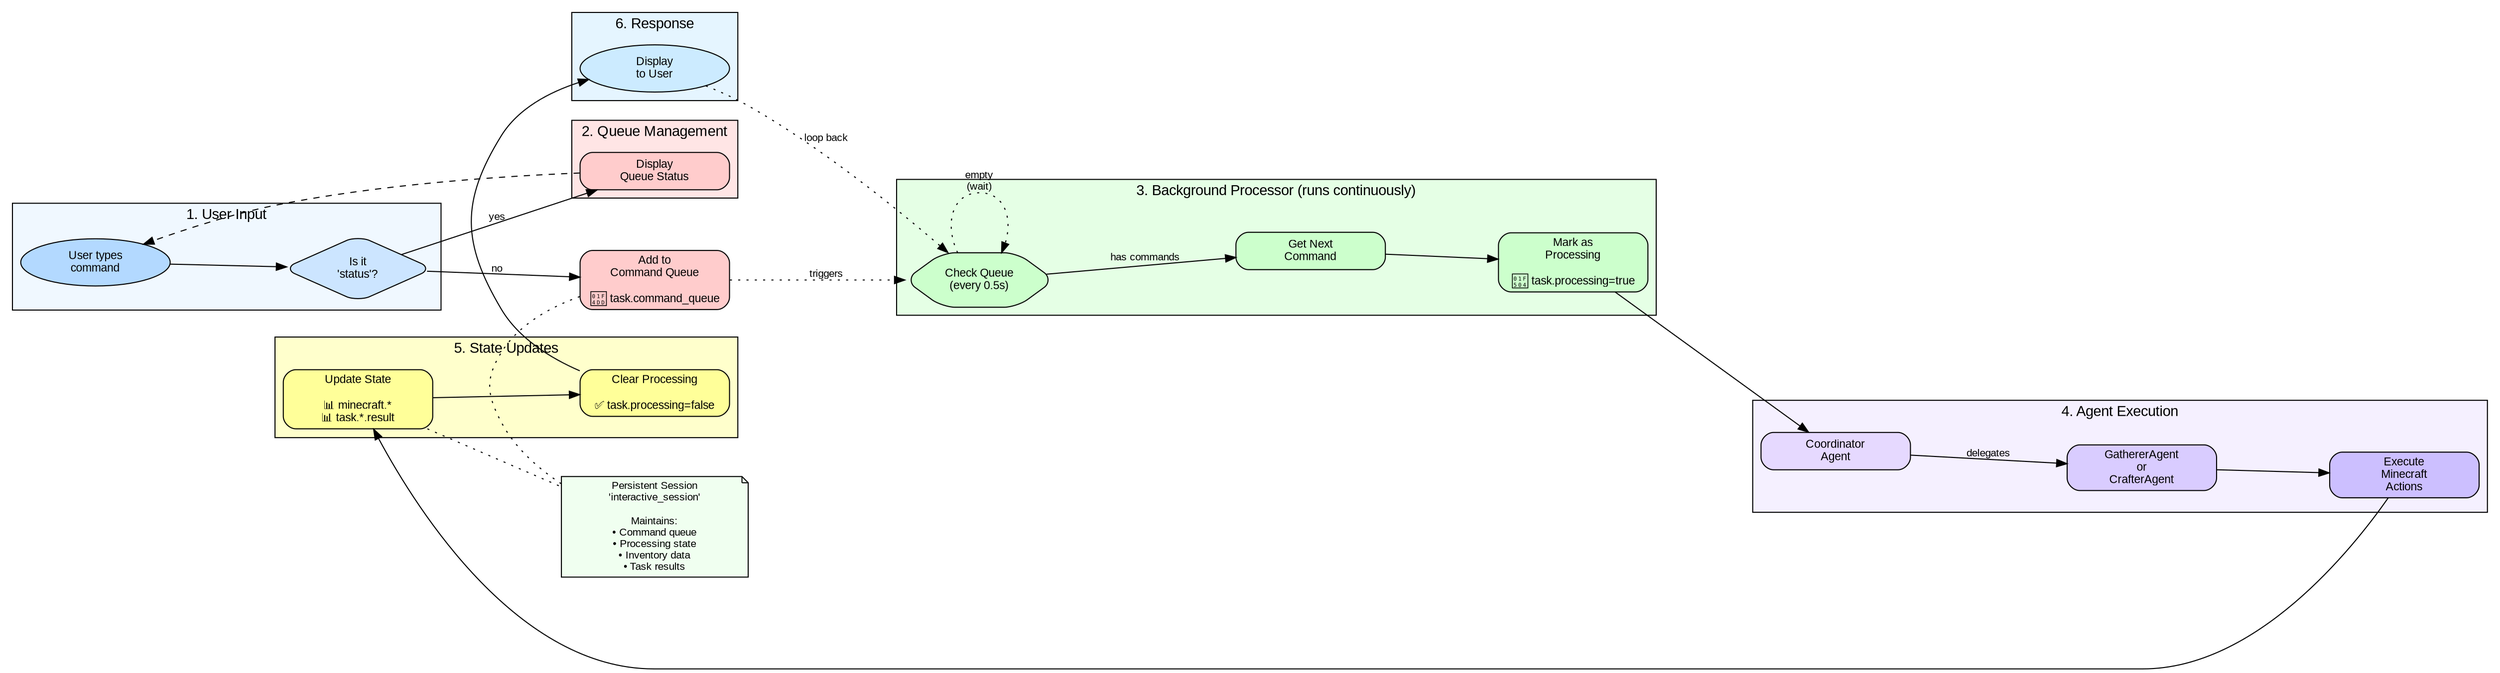 digraph InteractiveAgentLoopFlow {
    rankdir=LR;
    graph [fontname="Arial", fontsize=14, compound=true, nodesep=0.8, ranksep=1.5];
    node [shape=box, style="rounded,filled", fontname="Arial", fontsize=11, width=2];
    edge [fontname="Arial", fontsize=10];

    // Define node styles
    node [fillcolor="#e8f4f8"];
    
    // Step 1: User Input
    subgraph cluster_input {
        label="1. User Input";
        style=filled;
        fillcolor="#f0f8ff";
        
        user [label="User types\ncommand", shape=ellipse, fillcolor="#b3d9ff"];
        check_status [label="Is it\n'status'?", shape=diamond, fillcolor="#cce5ff"];
    }
    
    // Step 2: Queue Management
    subgraph cluster_queue {
        label="2. Queue Management";
        style=filled;
        fillcolor="#ffe5e5";
        
        add_queue [label="Add to\nCommand Queue\n\n📝 task.command_queue", fillcolor="#ffcccc"];
        show_status [label="Display\nQueue Status", fillcolor="#ffcccc"];
    }
    
    // Step 3: Background Processing
    subgraph cluster_process {
        label="3. Background Processor (runs continuously)";
        style=filled;
        fillcolor="#e5ffe5";
        
        check_queue [label="Check Queue\n(every 0.5s)", shape=hexagon, fillcolor="#ccffcc"];
        get_command [label="Get Next\nCommand", fillcolor="#ccffcc"];
        set_processing [label="Mark as\nProcessing\n\n🔄 task.processing=true", fillcolor="#ccffcc"];
    }
    
    // Step 4: Agent Execution
    subgraph cluster_agents {
        label="4. Agent Execution";
        style=filled;
        fillcolor="#f5f0ff";
        
        coordinator [label="Coordinator\nAgent", fillcolor="#e6d9ff"];
        subagents [label="GathererAgent\nor\nCrafterAgent", fillcolor="#d9ccff"];
        tools [label="Execute\nMinecraft\nActions", fillcolor="#ccbfff"];
    }
    
    // Step 5: State Updates
    subgraph cluster_state {
        label="5. State Updates";
        style=filled;
        fillcolor="#ffffcc";
        
        update_state [label="Update State\n\n📊 minecraft.*\n📊 task.*.result", fillcolor="#ffff99"];
        clear_processing [label="Clear Processing\n\n✅ task.processing=false", fillcolor="#ffff99"];
    }
    
    // Step 6: Response
    subgraph cluster_response {
        label="6. Response";
        style=filled;
        fillcolor="#e5f5ff";
        
        display [label="Display\nto User", shape=ellipse, fillcolor="#ccebff"];
    }
    
    // Main flow connections
    user -> check_status;
    check_status -> add_queue [label="no"];
    check_status -> show_status [label="yes"];
    
    add_queue -> check_queue [style=dotted, label="triggers"];
    
    check_queue -> get_command [label="has commands"];
    check_queue -> check_queue [label="empty\n(wait)", style=dotted];
    
    get_command -> set_processing;
    set_processing -> coordinator;
    
    coordinator -> subagents [label="delegates"];
    subagents -> tools;
    
    tools -> update_state;
    update_state -> clear_processing;
    
    clear_processing -> display;
    display -> check_queue [style=dotted, label="loop back"];
    
    show_status -> user [style=dashed];
    
    // Persistent Session box
    session [label="Persistent Session\n'interactive_session'\n\nMaintains:\n• Command queue\n• Processing state\n• Inventory data\n• Task results", 
             shape=note, 
             style="filled", 
             fillcolor="#f0fff0",
             fontsize=10,
             width=2.5];
    
    // Position session centrally
    {rank=same; add_queue; session;}
    add_queue -> session [dir=none, style=dotted];
    update_state -> session [dir=none, style=dotted];
}